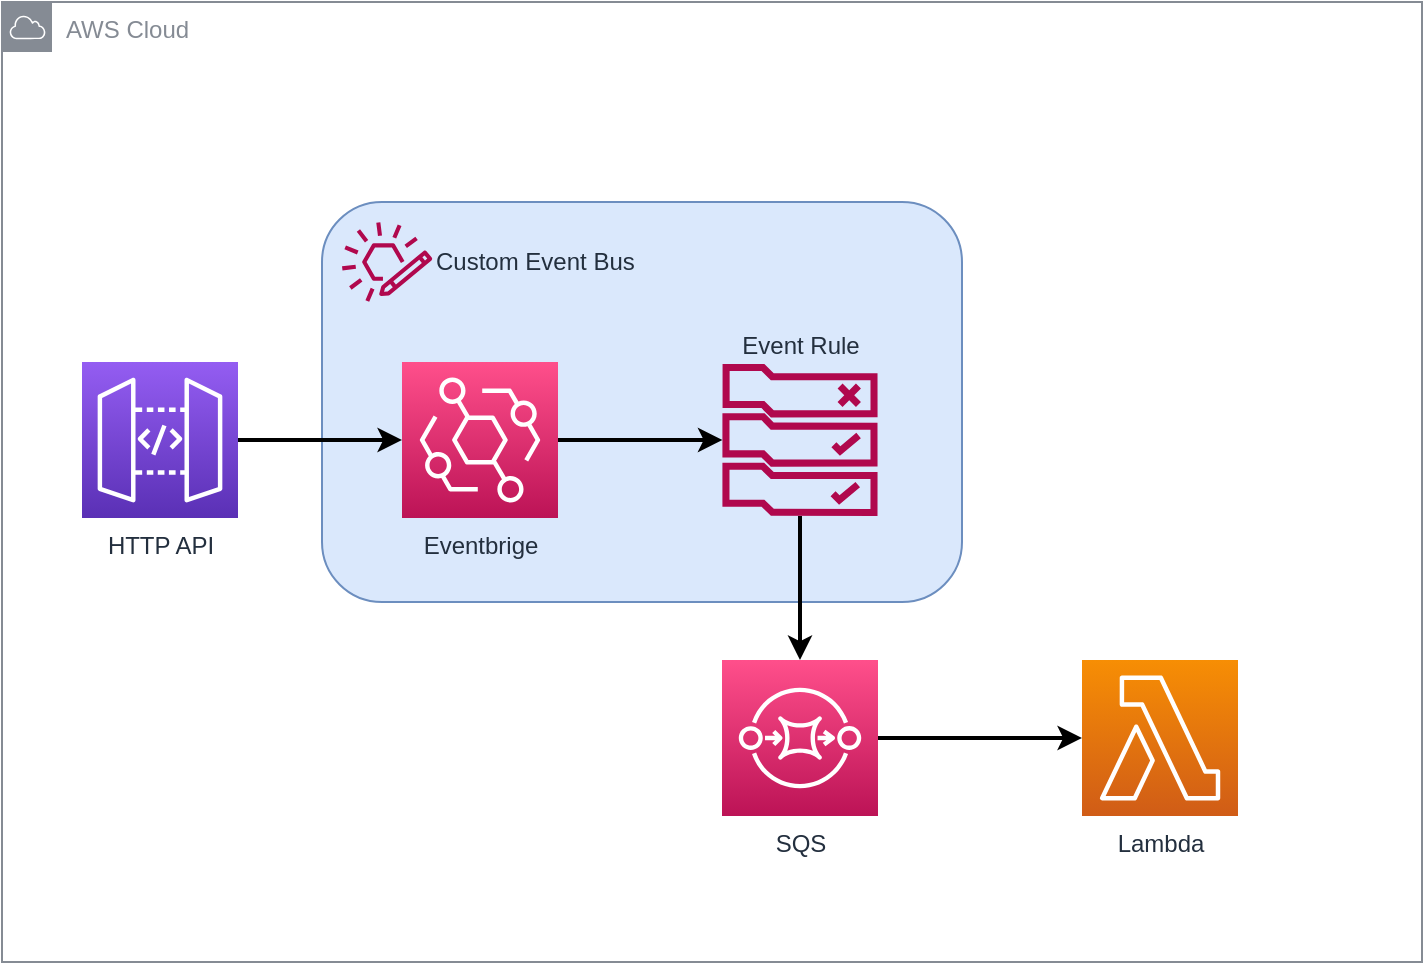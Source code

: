 <mxfile version="17.2.1" type="device"><diagram id="aaiBKKM60YP_b8Iue4JA" name="Page-1"><mxGraphModel dx="1102" dy="1025" grid="1" gridSize="10" guides="1" tooltips="1" connect="1" arrows="1" fold="1" page="1" pageScale="1" pageWidth="850" pageHeight="1100" math="0" shadow="0"><root><mxCell id="0"/><mxCell id="1" parent="0"/><mxCell id="odJADvZA9uERHzajO7St-1" value="AWS Cloud" style="sketch=0;outlineConnect=0;gradientColor=none;html=1;whiteSpace=wrap;fontSize=12;fontStyle=0;shape=mxgraph.aws4.group;grIcon=mxgraph.aws4.group_aws_cloud;strokeColor=#858B94;fillColor=none;verticalAlign=top;align=left;spacingLeft=30;fontColor=#858B94;dashed=0;" vertex="1" parent="1"><mxGeometry x="130" y="240" width="710" height="480" as="geometry"/></mxCell><mxCell id="odJADvZA9uERHzajO7St-11" value="" style="outlineConnect=0;html=1;whiteSpace=wrap;fontSize=12;fontStyle=0;strokeColor=#6c8ebf;fillColor=#dae8fc;verticalAlign=top;align=left;dashed=0;spacingTop=3;rounded=1;" vertex="1" parent="1"><mxGeometry x="290" y="340" width="320" height="200" as="geometry"/></mxCell><mxCell id="odJADvZA9uERHzajO7St-4" style="edgeStyle=orthogonalEdgeStyle;rounded=0;orthogonalLoop=1;jettySize=auto;html=1;entryX=0;entryY=0.5;entryDx=0;entryDy=0;entryPerimeter=0;strokeWidth=2;" edge="1" parent="1" source="odJADvZA9uERHzajO7St-2" target="odJADvZA9uERHzajO7St-3"><mxGeometry relative="1" as="geometry"/></mxCell><mxCell id="odJADvZA9uERHzajO7St-2" value="HTTP API" style="sketch=0;points=[[0,0,0],[0.25,0,0],[0.5,0,0],[0.75,0,0],[1,0,0],[0,1,0],[0.25,1,0],[0.5,1,0],[0.75,1,0],[1,1,0],[0,0.25,0],[0,0.5,0],[0,0.75,0],[1,0.25,0],[1,0.5,0],[1,0.75,0]];outlineConnect=0;fontColor=#232F3E;gradientColor=#945DF2;gradientDirection=north;fillColor=#5A30B5;strokeColor=#ffffff;dashed=0;verticalLabelPosition=bottom;verticalAlign=top;align=center;html=1;fontSize=12;fontStyle=0;aspect=fixed;shape=mxgraph.aws4.resourceIcon;resIcon=mxgraph.aws4.api_gateway;" vertex="1" parent="1"><mxGeometry x="170" y="420" width="78" height="78" as="geometry"/></mxCell><mxCell id="odJADvZA9uERHzajO7St-6" style="edgeStyle=orthogonalEdgeStyle;rounded=0;orthogonalLoop=1;jettySize=auto;html=1;strokeWidth=2;" edge="1" parent="1" source="odJADvZA9uERHzajO7St-3" target="odJADvZA9uERHzajO7St-5"><mxGeometry relative="1" as="geometry"/></mxCell><mxCell id="odJADvZA9uERHzajO7St-3" value="Eventbrige" style="sketch=0;points=[[0,0,0],[0.25,0,0],[0.5,0,0],[0.75,0,0],[1,0,0],[0,1,0],[0.25,1,0],[0.5,1,0],[0.75,1,0],[1,1,0],[0,0.25,0],[0,0.5,0],[0,0.75,0],[1,0.25,0],[1,0.5,0],[1,0.75,0]];outlineConnect=0;fontColor=#232F3E;gradientColor=#FF4F8B;gradientDirection=north;fillColor=#BC1356;strokeColor=#ffffff;dashed=0;verticalLabelPosition=bottom;verticalAlign=top;align=center;html=1;fontSize=12;fontStyle=0;aspect=fixed;shape=mxgraph.aws4.resourceIcon;resIcon=mxgraph.aws4.eventbridge;" vertex="1" parent="1"><mxGeometry x="330" y="420" width="78" height="78" as="geometry"/></mxCell><mxCell id="odJADvZA9uERHzajO7St-8" style="edgeStyle=orthogonalEdgeStyle;rounded=0;orthogonalLoop=1;jettySize=auto;html=1;strokeWidth=2;" edge="1" parent="1" source="odJADvZA9uERHzajO7St-5" target="odJADvZA9uERHzajO7St-7"><mxGeometry relative="1" as="geometry"/></mxCell><mxCell id="odJADvZA9uERHzajO7St-5" value="Event Rule" style="sketch=0;outlineConnect=0;fontColor=#232F3E;gradientColor=none;fillColor=#B0084D;strokeColor=none;dashed=0;verticalLabelPosition=top;verticalAlign=bottom;align=center;html=1;fontSize=12;fontStyle=0;aspect=fixed;pointerEvents=1;shape=mxgraph.aws4.rule_2;labelPosition=center;" vertex="1" parent="1"><mxGeometry x="490" y="421" width="78" height="76" as="geometry"/></mxCell><mxCell id="odJADvZA9uERHzajO7St-10" style="edgeStyle=orthogonalEdgeStyle;rounded=0;orthogonalLoop=1;jettySize=auto;html=1;strokeWidth=2;" edge="1" parent="1" source="odJADvZA9uERHzajO7St-7" target="odJADvZA9uERHzajO7St-9"><mxGeometry relative="1" as="geometry"/></mxCell><mxCell id="odJADvZA9uERHzajO7St-7" value="SQS" style="sketch=0;points=[[0,0,0],[0.25,0,0],[0.5,0,0],[0.75,0,0],[1,0,0],[0,1,0],[0.25,1,0],[0.5,1,0],[0.75,1,0],[1,1,0],[0,0.25,0],[0,0.5,0],[0,0.75,0],[1,0.25,0],[1,0.5,0],[1,0.75,0]];outlineConnect=0;fontColor=#232F3E;gradientColor=#FF4F8B;gradientDirection=north;fillColor=#BC1356;strokeColor=#ffffff;dashed=0;verticalLabelPosition=bottom;verticalAlign=top;align=center;html=1;fontSize=12;fontStyle=0;aspect=fixed;shape=mxgraph.aws4.resourceIcon;resIcon=mxgraph.aws4.sqs;" vertex="1" parent="1"><mxGeometry x="490" y="569" width="78" height="78" as="geometry"/></mxCell><mxCell id="odJADvZA9uERHzajO7St-9" value="Lambda" style="sketch=0;points=[[0,0,0],[0.25,0,0],[0.5,0,0],[0.75,0,0],[1,0,0],[0,1,0],[0.25,1,0],[0.5,1,0],[0.75,1,0],[1,1,0],[0,0.25,0],[0,0.5,0],[0,0.75,0],[1,0.25,0],[1,0.5,0],[1,0.75,0]];outlineConnect=0;fontColor=#232F3E;gradientColor=#F78E04;gradientDirection=north;fillColor=#D05C17;strokeColor=#ffffff;dashed=0;verticalLabelPosition=bottom;verticalAlign=top;align=center;html=1;fontSize=12;fontStyle=0;aspect=fixed;shape=mxgraph.aws4.resourceIcon;resIcon=mxgraph.aws4.lambda;" vertex="1" parent="1"><mxGeometry x="670" y="569" width="78" height="78" as="geometry"/></mxCell><mxCell id="odJADvZA9uERHzajO7St-12" value="Custom Event Bus" style="sketch=0;outlineConnect=0;fontColor=#232F3E;gradientColor=none;fillColor=#B0084D;strokeColor=none;dashed=0;verticalLabelPosition=middle;verticalAlign=middle;align=left;html=1;fontSize=12;fontStyle=0;aspect=fixed;pointerEvents=1;shape=mxgraph.aws4.eventbridge_custom_event_bus_resource;rounded=1;labelPosition=right;" vertex="1" parent="1"><mxGeometry x="300" y="350" width="45.22" height="40" as="geometry"/></mxCell></root></mxGraphModel></diagram></mxfile>